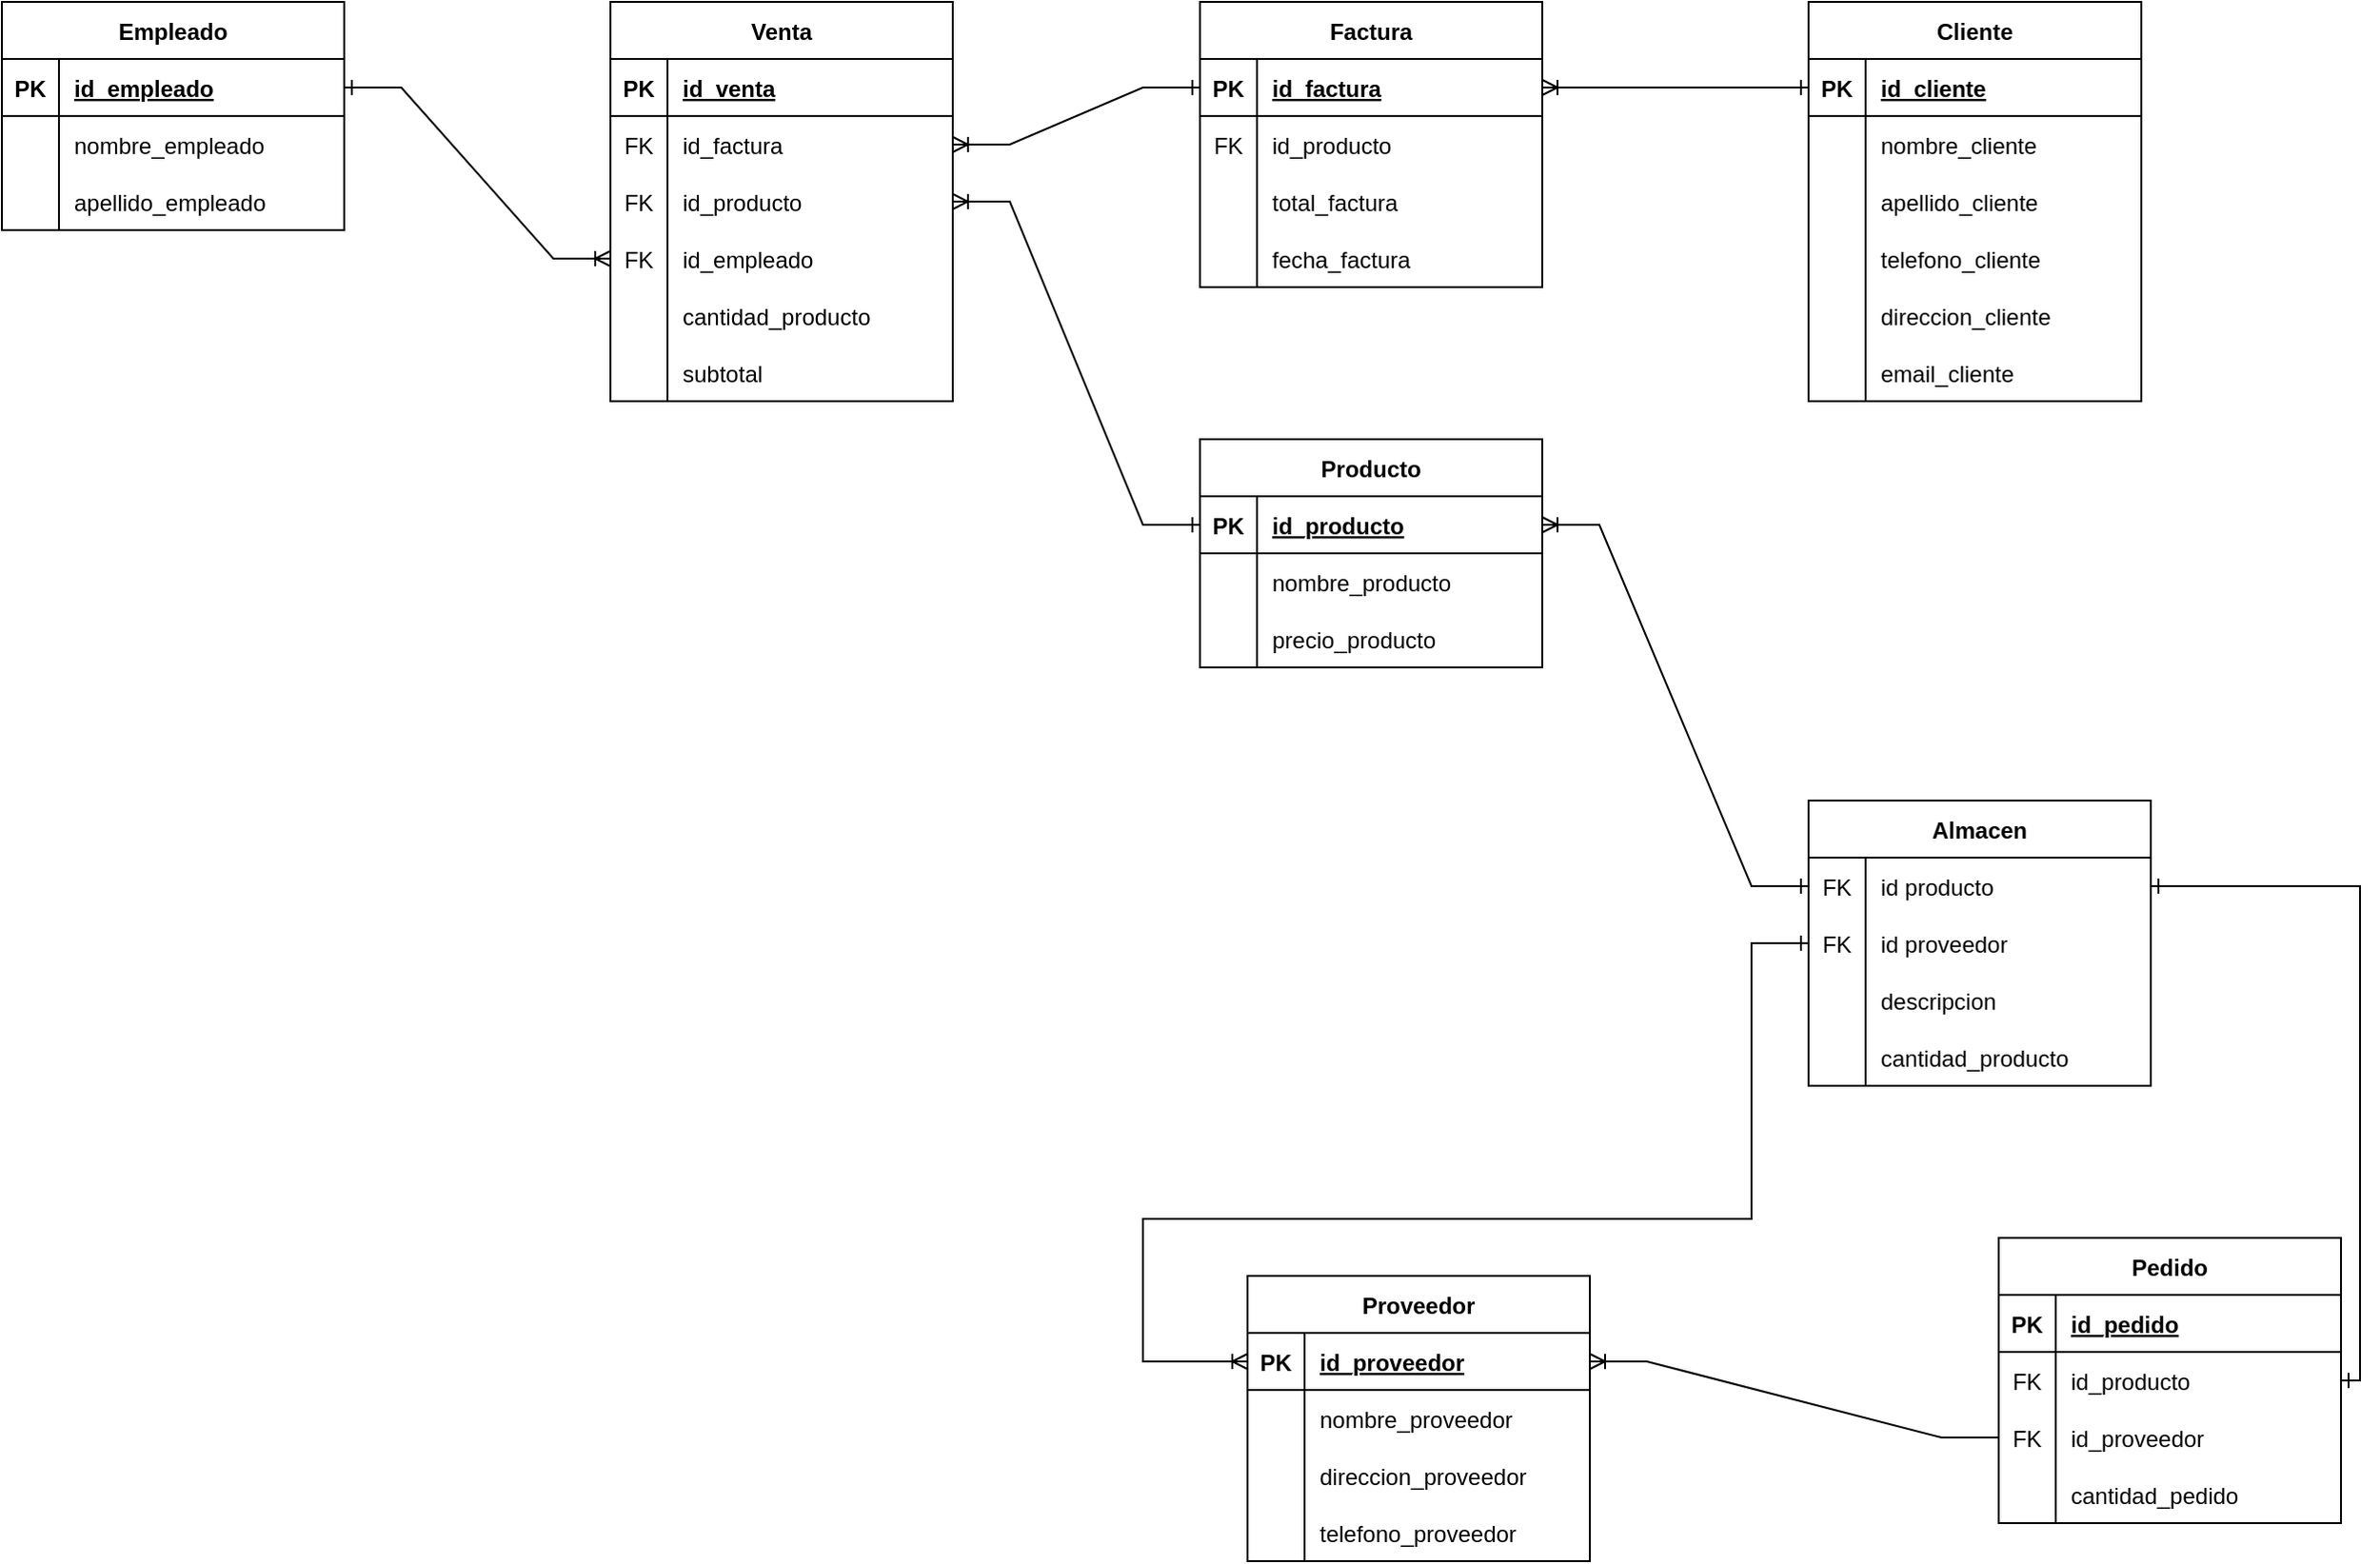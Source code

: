 <mxfile version="20.5.3" type="device"><diagram id="R2lEEEUBdFMjLlhIrx00" name="Page-1"><mxGraphModel dx="1719" dy="1103" grid="1" gridSize="10" guides="1" tooltips="1" connect="1" arrows="1" fold="1" page="1" pageScale="1" pageWidth="850" pageHeight="1100" math="0" shadow="0" extFonts="Permanent Marker^https://fonts.googleapis.com/css?family=Permanent+Marker"><root><mxCell id="0"/><mxCell id="1" parent="0"/><mxCell id="l3f7Bk-oIpjY2U0JeKm5-1" value="" style="shape=partialRectangle;overflow=hidden;connectable=0;fillColor=none;top=0;left=0;bottom=0;right=0;" parent="1" vertex="1"><mxGeometry x="180" y="260" width="30" height="30" as="geometry"><mxRectangle width="30" height="30" as="alternateBounds"/></mxGeometry></mxCell><mxCell id="rpY6kNwPEInTWoAr_0Bk-14" value="Cliente" style="shape=table;startSize=30;container=1;collapsible=1;childLayout=tableLayout;fixedRows=1;rowLines=0;fontStyle=1;align=center;resizeLast=1;" parent="1" vertex="1"><mxGeometry x="720" y="100" width="175" height="210" as="geometry"/></mxCell><mxCell id="rpY6kNwPEInTWoAr_0Bk-15" value="" style="shape=tableRow;horizontal=0;startSize=0;swimlaneHead=0;swimlaneBody=0;fillColor=none;collapsible=0;dropTarget=0;points=[[0,0.5],[1,0.5]];portConstraint=eastwest;top=0;left=0;right=0;bottom=1;" parent="rpY6kNwPEInTWoAr_0Bk-14" vertex="1"><mxGeometry y="30" width="175" height="30" as="geometry"/></mxCell><mxCell id="rpY6kNwPEInTWoAr_0Bk-16" value="PK" style="shape=partialRectangle;connectable=0;fillColor=none;top=0;left=0;bottom=0;right=0;fontStyle=1;overflow=hidden;" parent="rpY6kNwPEInTWoAr_0Bk-15" vertex="1"><mxGeometry width="30" height="30" as="geometry"><mxRectangle width="30" height="30" as="alternateBounds"/></mxGeometry></mxCell><mxCell id="rpY6kNwPEInTWoAr_0Bk-17" value="id_cliente" style="shape=partialRectangle;connectable=0;fillColor=none;top=0;left=0;bottom=0;right=0;align=left;spacingLeft=6;fontStyle=5;overflow=hidden;" parent="rpY6kNwPEInTWoAr_0Bk-15" vertex="1"><mxGeometry x="30" width="145" height="30" as="geometry"><mxRectangle width="145" height="30" as="alternateBounds"/></mxGeometry></mxCell><mxCell id="rpY6kNwPEInTWoAr_0Bk-18" value="" style="shape=tableRow;horizontal=0;startSize=0;swimlaneHead=0;swimlaneBody=0;fillColor=none;collapsible=0;dropTarget=0;points=[[0,0.5],[1,0.5]];portConstraint=eastwest;top=0;left=0;right=0;bottom=0;" parent="rpY6kNwPEInTWoAr_0Bk-14" vertex="1"><mxGeometry y="60" width="175" height="30" as="geometry"/></mxCell><mxCell id="rpY6kNwPEInTWoAr_0Bk-19" value="" style="shape=partialRectangle;connectable=0;fillColor=none;top=0;left=0;bottom=0;right=0;editable=1;overflow=hidden;" parent="rpY6kNwPEInTWoAr_0Bk-18" vertex="1"><mxGeometry width="30" height="30" as="geometry"><mxRectangle width="30" height="30" as="alternateBounds"/></mxGeometry></mxCell><mxCell id="rpY6kNwPEInTWoAr_0Bk-20" value="nombre_cliente" style="shape=partialRectangle;connectable=0;fillColor=none;top=0;left=0;bottom=0;right=0;align=left;spacingLeft=6;overflow=hidden;" parent="rpY6kNwPEInTWoAr_0Bk-18" vertex="1"><mxGeometry x="30" width="145" height="30" as="geometry"><mxRectangle width="145" height="30" as="alternateBounds"/></mxGeometry></mxCell><mxCell id="rpY6kNwPEInTWoAr_0Bk-21" value="" style="shape=tableRow;horizontal=0;startSize=0;swimlaneHead=0;swimlaneBody=0;fillColor=none;collapsible=0;dropTarget=0;points=[[0,0.5],[1,0.5]];portConstraint=eastwest;top=0;left=0;right=0;bottom=0;" parent="rpY6kNwPEInTWoAr_0Bk-14" vertex="1"><mxGeometry y="90" width="175" height="30" as="geometry"/></mxCell><mxCell id="rpY6kNwPEInTWoAr_0Bk-22" value="" style="shape=partialRectangle;connectable=0;fillColor=none;top=0;left=0;bottom=0;right=0;editable=1;overflow=hidden;" parent="rpY6kNwPEInTWoAr_0Bk-21" vertex="1"><mxGeometry width="30" height="30" as="geometry"><mxRectangle width="30" height="30" as="alternateBounds"/></mxGeometry></mxCell><mxCell id="rpY6kNwPEInTWoAr_0Bk-23" value="apellido_cliente" style="shape=partialRectangle;connectable=0;fillColor=none;top=0;left=0;bottom=0;right=0;align=left;spacingLeft=6;overflow=hidden;" parent="rpY6kNwPEInTWoAr_0Bk-21" vertex="1"><mxGeometry x="30" width="145" height="30" as="geometry"><mxRectangle width="145" height="30" as="alternateBounds"/></mxGeometry></mxCell><mxCell id="rpY6kNwPEInTWoAr_0Bk-24" value="" style="shape=tableRow;horizontal=0;startSize=0;swimlaneHead=0;swimlaneBody=0;fillColor=none;collapsible=0;dropTarget=0;points=[[0,0.5],[1,0.5]];portConstraint=eastwest;top=0;left=0;right=0;bottom=0;" parent="rpY6kNwPEInTWoAr_0Bk-14" vertex="1"><mxGeometry y="120" width="175" height="30" as="geometry"/></mxCell><mxCell id="rpY6kNwPEInTWoAr_0Bk-25" value="" style="shape=partialRectangle;connectable=0;fillColor=none;top=0;left=0;bottom=0;right=0;editable=1;overflow=hidden;" parent="rpY6kNwPEInTWoAr_0Bk-24" vertex="1"><mxGeometry width="30" height="30" as="geometry"><mxRectangle width="30" height="30" as="alternateBounds"/></mxGeometry></mxCell><mxCell id="rpY6kNwPEInTWoAr_0Bk-26" value="telefono_cliente" style="shape=partialRectangle;connectable=0;fillColor=none;top=0;left=0;bottom=0;right=0;align=left;spacingLeft=6;overflow=hidden;" parent="rpY6kNwPEInTWoAr_0Bk-24" vertex="1"><mxGeometry x="30" width="145" height="30" as="geometry"><mxRectangle width="145" height="30" as="alternateBounds"/></mxGeometry></mxCell><mxCell id="rpY6kNwPEInTWoAr_0Bk-44" value="" style="shape=tableRow;horizontal=0;startSize=0;swimlaneHead=0;swimlaneBody=0;fillColor=none;collapsible=0;dropTarget=0;points=[[0,0.5],[1,0.5]];portConstraint=eastwest;top=0;left=0;right=0;bottom=0;" parent="rpY6kNwPEInTWoAr_0Bk-14" vertex="1"><mxGeometry y="150" width="175" height="30" as="geometry"/></mxCell><mxCell id="rpY6kNwPEInTWoAr_0Bk-45" value="" style="shape=partialRectangle;connectable=0;fillColor=none;top=0;left=0;bottom=0;right=0;editable=1;overflow=hidden;" parent="rpY6kNwPEInTWoAr_0Bk-44" vertex="1"><mxGeometry width="30" height="30" as="geometry"><mxRectangle width="30" height="30" as="alternateBounds"/></mxGeometry></mxCell><mxCell id="rpY6kNwPEInTWoAr_0Bk-46" value="direccion_cliente" style="shape=partialRectangle;connectable=0;fillColor=none;top=0;left=0;bottom=0;right=0;align=left;spacingLeft=6;overflow=hidden;" parent="rpY6kNwPEInTWoAr_0Bk-44" vertex="1"><mxGeometry x="30" width="145" height="30" as="geometry"><mxRectangle width="145" height="30" as="alternateBounds"/></mxGeometry></mxCell><mxCell id="rpY6kNwPEInTWoAr_0Bk-48" value="" style="shape=tableRow;horizontal=0;startSize=0;swimlaneHead=0;swimlaneBody=0;fillColor=none;collapsible=0;dropTarget=0;points=[[0,0.5],[1,0.5]];portConstraint=eastwest;top=0;left=0;right=0;bottom=0;" parent="rpY6kNwPEInTWoAr_0Bk-14" vertex="1"><mxGeometry y="180" width="175" height="30" as="geometry"/></mxCell><mxCell id="rpY6kNwPEInTWoAr_0Bk-49" value="" style="shape=partialRectangle;connectable=0;fillColor=none;top=0;left=0;bottom=0;right=0;editable=1;overflow=hidden;" parent="rpY6kNwPEInTWoAr_0Bk-48" vertex="1"><mxGeometry width="30" height="30" as="geometry"><mxRectangle width="30" height="30" as="alternateBounds"/></mxGeometry></mxCell><mxCell id="rpY6kNwPEInTWoAr_0Bk-50" value="email_cliente" style="shape=partialRectangle;connectable=0;fillColor=none;top=0;left=0;bottom=0;right=0;align=left;spacingLeft=6;overflow=hidden;" parent="rpY6kNwPEInTWoAr_0Bk-48" vertex="1"><mxGeometry x="30" width="145" height="30" as="geometry"><mxRectangle width="145" height="30" as="alternateBounds"/></mxGeometry></mxCell><mxCell id="rpY6kNwPEInTWoAr_0Bk-52" value="Producto" style="shape=table;startSize=30;container=1;collapsible=1;childLayout=tableLayout;fixedRows=1;rowLines=0;fontStyle=1;align=center;resizeLast=1;" parent="1" vertex="1"><mxGeometry x="400" y="330" width="180" height="120" as="geometry"/></mxCell><mxCell id="rpY6kNwPEInTWoAr_0Bk-53" value="" style="shape=tableRow;horizontal=0;startSize=0;swimlaneHead=0;swimlaneBody=0;fillColor=none;collapsible=0;dropTarget=0;points=[[0,0.5],[1,0.5]];portConstraint=eastwest;top=0;left=0;right=0;bottom=1;" parent="rpY6kNwPEInTWoAr_0Bk-52" vertex="1"><mxGeometry y="30" width="180" height="30" as="geometry"/></mxCell><mxCell id="rpY6kNwPEInTWoAr_0Bk-54" value="PK" style="shape=partialRectangle;connectable=0;fillColor=none;top=0;left=0;bottom=0;right=0;fontStyle=1;overflow=hidden;" parent="rpY6kNwPEInTWoAr_0Bk-53" vertex="1"><mxGeometry width="30" height="30" as="geometry"><mxRectangle width="30" height="30" as="alternateBounds"/></mxGeometry></mxCell><mxCell id="rpY6kNwPEInTWoAr_0Bk-55" value="id_producto" style="shape=partialRectangle;connectable=0;fillColor=none;top=0;left=0;bottom=0;right=0;align=left;spacingLeft=6;fontStyle=5;overflow=hidden;" parent="rpY6kNwPEInTWoAr_0Bk-53" vertex="1"><mxGeometry x="30" width="150" height="30" as="geometry"><mxRectangle width="150" height="30" as="alternateBounds"/></mxGeometry></mxCell><mxCell id="rpY6kNwPEInTWoAr_0Bk-56" value="" style="shape=tableRow;horizontal=0;startSize=0;swimlaneHead=0;swimlaneBody=0;fillColor=none;collapsible=0;dropTarget=0;points=[[0,0.5],[1,0.5]];portConstraint=eastwest;top=0;left=0;right=0;bottom=0;" parent="rpY6kNwPEInTWoAr_0Bk-52" vertex="1"><mxGeometry y="60" width="180" height="30" as="geometry"/></mxCell><mxCell id="rpY6kNwPEInTWoAr_0Bk-57" value="" style="shape=partialRectangle;connectable=0;fillColor=none;top=0;left=0;bottom=0;right=0;editable=1;overflow=hidden;" parent="rpY6kNwPEInTWoAr_0Bk-56" vertex="1"><mxGeometry width="30" height="30" as="geometry"><mxRectangle width="30" height="30" as="alternateBounds"/></mxGeometry></mxCell><mxCell id="rpY6kNwPEInTWoAr_0Bk-58" value="nombre_producto" style="shape=partialRectangle;connectable=0;fillColor=none;top=0;left=0;bottom=0;right=0;align=left;spacingLeft=6;overflow=hidden;" parent="rpY6kNwPEInTWoAr_0Bk-56" vertex="1"><mxGeometry x="30" width="150" height="30" as="geometry"><mxRectangle width="150" height="30" as="alternateBounds"/></mxGeometry></mxCell><mxCell id="rpY6kNwPEInTWoAr_0Bk-59" value="" style="shape=tableRow;horizontal=0;startSize=0;swimlaneHead=0;swimlaneBody=0;fillColor=none;collapsible=0;dropTarget=0;points=[[0,0.5],[1,0.5]];portConstraint=eastwest;top=0;left=0;right=0;bottom=0;" parent="rpY6kNwPEInTWoAr_0Bk-52" vertex="1"><mxGeometry y="90" width="180" height="30" as="geometry"/></mxCell><mxCell id="rpY6kNwPEInTWoAr_0Bk-60" value="" style="shape=partialRectangle;connectable=0;fillColor=none;top=0;left=0;bottom=0;right=0;editable=1;overflow=hidden;" parent="rpY6kNwPEInTWoAr_0Bk-59" vertex="1"><mxGeometry width="30" height="30" as="geometry"><mxRectangle width="30" height="30" as="alternateBounds"/></mxGeometry></mxCell><mxCell id="rpY6kNwPEInTWoAr_0Bk-61" value="precio_producto" style="shape=partialRectangle;connectable=0;fillColor=none;top=0;left=0;bottom=0;right=0;align=left;spacingLeft=6;overflow=hidden;" parent="rpY6kNwPEInTWoAr_0Bk-59" vertex="1"><mxGeometry x="30" width="150" height="30" as="geometry"><mxRectangle width="150" height="30" as="alternateBounds"/></mxGeometry></mxCell><mxCell id="rpY6kNwPEInTWoAr_0Bk-65" value="Factura" style="shape=table;startSize=30;container=1;collapsible=1;childLayout=tableLayout;fixedRows=1;rowLines=0;fontStyle=1;align=center;resizeLast=1;" parent="1" vertex="1"><mxGeometry x="400" y="100" width="180" height="150" as="geometry"/></mxCell><mxCell id="rpY6kNwPEInTWoAr_0Bk-66" value="" style="shape=tableRow;horizontal=0;startSize=0;swimlaneHead=0;swimlaneBody=0;fillColor=none;collapsible=0;dropTarget=0;points=[[0,0.5],[1,0.5]];portConstraint=eastwest;top=0;left=0;right=0;bottom=1;" parent="rpY6kNwPEInTWoAr_0Bk-65" vertex="1"><mxGeometry y="30" width="180" height="30" as="geometry"/></mxCell><mxCell id="rpY6kNwPEInTWoAr_0Bk-67" value="PK" style="shape=partialRectangle;connectable=0;fillColor=none;top=0;left=0;bottom=0;right=0;fontStyle=1;overflow=hidden;" parent="rpY6kNwPEInTWoAr_0Bk-66" vertex="1"><mxGeometry width="30" height="30" as="geometry"><mxRectangle width="30" height="30" as="alternateBounds"/></mxGeometry></mxCell><mxCell id="rpY6kNwPEInTWoAr_0Bk-68" value="id_factura" style="shape=partialRectangle;connectable=0;fillColor=none;top=0;left=0;bottom=0;right=0;align=left;spacingLeft=6;fontStyle=5;overflow=hidden;" parent="rpY6kNwPEInTWoAr_0Bk-66" vertex="1"><mxGeometry x="30" width="150" height="30" as="geometry"><mxRectangle width="150" height="30" as="alternateBounds"/></mxGeometry></mxCell><mxCell id="Kew-J96XYSMvzkEDUSiG-2" value="" style="shape=tableRow;horizontal=0;startSize=0;swimlaneHead=0;swimlaneBody=0;fillColor=none;collapsible=0;dropTarget=0;points=[[0,0.5],[1,0.5]];portConstraint=eastwest;top=0;left=0;right=0;bottom=0;" vertex="1" parent="rpY6kNwPEInTWoAr_0Bk-65"><mxGeometry y="60" width="180" height="30" as="geometry"/></mxCell><mxCell id="Kew-J96XYSMvzkEDUSiG-3" value="FK" style="shape=partialRectangle;connectable=0;fillColor=none;top=0;left=0;bottom=0;right=0;fontStyle=0;overflow=hidden;" vertex="1" parent="Kew-J96XYSMvzkEDUSiG-2"><mxGeometry width="30" height="30" as="geometry"><mxRectangle width="30" height="30" as="alternateBounds"/></mxGeometry></mxCell><mxCell id="Kew-J96XYSMvzkEDUSiG-4" value="id_producto" style="shape=partialRectangle;connectable=0;fillColor=none;top=0;left=0;bottom=0;right=0;align=left;spacingLeft=6;fontStyle=0;overflow=hidden;" vertex="1" parent="Kew-J96XYSMvzkEDUSiG-2"><mxGeometry x="30" width="150" height="30" as="geometry"><mxRectangle width="150" height="30" as="alternateBounds"/></mxGeometry></mxCell><mxCell id="rpY6kNwPEInTWoAr_0Bk-69" value="" style="shape=tableRow;horizontal=0;startSize=0;swimlaneHead=0;swimlaneBody=0;fillColor=none;collapsible=0;dropTarget=0;points=[[0,0.5],[1,0.5]];portConstraint=eastwest;top=0;left=0;right=0;bottom=0;" parent="rpY6kNwPEInTWoAr_0Bk-65" vertex="1"><mxGeometry y="90" width="180" height="30" as="geometry"/></mxCell><mxCell id="rpY6kNwPEInTWoAr_0Bk-70" value="" style="shape=partialRectangle;connectable=0;fillColor=none;top=0;left=0;bottom=0;right=0;editable=1;overflow=hidden;" parent="rpY6kNwPEInTWoAr_0Bk-69" vertex="1"><mxGeometry width="30" height="30" as="geometry"><mxRectangle width="30" height="30" as="alternateBounds"/></mxGeometry></mxCell><mxCell id="rpY6kNwPEInTWoAr_0Bk-71" value="total_factura" style="shape=partialRectangle;connectable=0;fillColor=none;top=0;left=0;bottom=0;right=0;align=left;spacingLeft=6;overflow=hidden;" parent="rpY6kNwPEInTWoAr_0Bk-69" vertex="1"><mxGeometry x="30" width="150" height="30" as="geometry"><mxRectangle width="150" height="30" as="alternateBounds"/></mxGeometry></mxCell><mxCell id="rpY6kNwPEInTWoAr_0Bk-82" value="" style="shape=tableRow;horizontal=0;startSize=0;swimlaneHead=0;swimlaneBody=0;fillColor=none;collapsible=0;dropTarget=0;points=[[0,0.5],[1,0.5]];portConstraint=eastwest;top=0;left=0;right=0;bottom=0;" parent="rpY6kNwPEInTWoAr_0Bk-65" vertex="1"><mxGeometry y="120" width="180" height="30" as="geometry"/></mxCell><mxCell id="rpY6kNwPEInTWoAr_0Bk-83" value="" style="shape=partialRectangle;connectable=0;fillColor=none;top=0;left=0;bottom=0;right=0;editable=1;overflow=hidden;" parent="rpY6kNwPEInTWoAr_0Bk-82" vertex="1"><mxGeometry width="30" height="30" as="geometry"><mxRectangle width="30" height="30" as="alternateBounds"/></mxGeometry></mxCell><mxCell id="rpY6kNwPEInTWoAr_0Bk-84" value="fecha_factura" style="shape=partialRectangle;connectable=0;fillColor=none;top=0;left=0;bottom=0;right=0;align=left;spacingLeft=6;overflow=hidden;" parent="rpY6kNwPEInTWoAr_0Bk-82" vertex="1"><mxGeometry x="30" width="150" height="30" as="geometry"><mxRectangle width="150" height="30" as="alternateBounds"/></mxGeometry></mxCell><mxCell id="rpY6kNwPEInTWoAr_0Bk-85" value="Venta" style="shape=table;startSize=30;container=1;collapsible=1;childLayout=tableLayout;fixedRows=1;rowLines=0;fontStyle=1;align=center;resizeLast=1;" parent="1" vertex="1"><mxGeometry x="90" y="100" width="180" height="210" as="geometry"/></mxCell><mxCell id="rpY6kNwPEInTWoAr_0Bk-86" value="" style="shape=tableRow;horizontal=0;startSize=0;swimlaneHead=0;swimlaneBody=0;fillColor=none;collapsible=0;dropTarget=0;points=[[0,0.5],[1,0.5]];portConstraint=eastwest;top=0;left=0;right=0;bottom=1;" parent="rpY6kNwPEInTWoAr_0Bk-85" vertex="1"><mxGeometry y="30" width="180" height="30" as="geometry"/></mxCell><mxCell id="rpY6kNwPEInTWoAr_0Bk-87" value="PK" style="shape=partialRectangle;connectable=0;fillColor=none;top=0;left=0;bottom=0;right=0;fontStyle=1;overflow=hidden;" parent="rpY6kNwPEInTWoAr_0Bk-86" vertex="1"><mxGeometry width="30" height="30" as="geometry"><mxRectangle width="30" height="30" as="alternateBounds"/></mxGeometry></mxCell><mxCell id="rpY6kNwPEInTWoAr_0Bk-88" value="id_venta" style="shape=partialRectangle;connectable=0;fillColor=none;top=0;left=0;bottom=0;right=0;align=left;spacingLeft=6;fontStyle=5;overflow=hidden;" parent="rpY6kNwPEInTWoAr_0Bk-86" vertex="1"><mxGeometry x="30" width="150" height="30" as="geometry"><mxRectangle width="150" height="30" as="alternateBounds"/></mxGeometry></mxCell><mxCell id="rpY6kNwPEInTWoAr_0Bk-99" value="" style="shape=tableRow;horizontal=0;startSize=0;swimlaneHead=0;swimlaneBody=0;fillColor=none;collapsible=0;dropTarget=0;points=[[0,0.5],[1,0.5]];portConstraint=eastwest;top=0;left=0;right=0;bottom=0;" parent="rpY6kNwPEInTWoAr_0Bk-85" vertex="1"><mxGeometry y="60" width="180" height="30" as="geometry"/></mxCell><mxCell id="rpY6kNwPEInTWoAr_0Bk-100" value="FK" style="shape=partialRectangle;connectable=0;fillColor=none;top=0;left=0;bottom=0;right=0;fontStyle=0;overflow=hidden;" parent="rpY6kNwPEInTWoAr_0Bk-99" vertex="1"><mxGeometry width="30" height="30" as="geometry"><mxRectangle width="30" height="30" as="alternateBounds"/></mxGeometry></mxCell><mxCell id="rpY6kNwPEInTWoAr_0Bk-101" value="id_factura" style="shape=partialRectangle;connectable=0;fillColor=none;top=0;left=0;bottom=0;right=0;align=left;spacingLeft=6;fontStyle=0;overflow=hidden;" parent="rpY6kNwPEInTWoAr_0Bk-99" vertex="1"><mxGeometry x="30" width="150" height="30" as="geometry"><mxRectangle width="150" height="30" as="alternateBounds"/></mxGeometry></mxCell><mxCell id="rpY6kNwPEInTWoAr_0Bk-103" value="" style="shape=tableRow;horizontal=0;startSize=0;swimlaneHead=0;swimlaneBody=0;fillColor=none;collapsible=0;dropTarget=0;points=[[0,0.5],[1,0.5]];portConstraint=eastwest;top=0;left=0;right=0;bottom=0;" parent="rpY6kNwPEInTWoAr_0Bk-85" vertex="1"><mxGeometry y="90" width="180" height="30" as="geometry"/></mxCell><mxCell id="rpY6kNwPEInTWoAr_0Bk-104" value="FK" style="shape=partialRectangle;connectable=0;fillColor=none;top=0;left=0;bottom=0;right=0;fontStyle=0;overflow=hidden;" parent="rpY6kNwPEInTWoAr_0Bk-103" vertex="1"><mxGeometry width="30" height="30" as="geometry"><mxRectangle width="30" height="30" as="alternateBounds"/></mxGeometry></mxCell><mxCell id="rpY6kNwPEInTWoAr_0Bk-105" value="id_producto" style="shape=partialRectangle;connectable=0;fillColor=none;top=0;left=0;bottom=0;right=0;align=left;spacingLeft=6;fontStyle=0;overflow=hidden;" parent="rpY6kNwPEInTWoAr_0Bk-103" vertex="1"><mxGeometry x="30" width="150" height="30" as="geometry"><mxRectangle width="150" height="30" as="alternateBounds"/></mxGeometry></mxCell><mxCell id="rpY6kNwPEInTWoAr_0Bk-107" value="" style="shape=tableRow;horizontal=0;startSize=0;swimlaneHead=0;swimlaneBody=0;fillColor=none;collapsible=0;dropTarget=0;points=[[0,0.5],[1,0.5]];portConstraint=eastwest;top=0;left=0;right=0;bottom=0;" parent="rpY6kNwPEInTWoAr_0Bk-85" vertex="1"><mxGeometry y="120" width="180" height="30" as="geometry"/></mxCell><mxCell id="rpY6kNwPEInTWoAr_0Bk-108" value="FK" style="shape=partialRectangle;connectable=0;fillColor=none;top=0;left=0;bottom=0;right=0;fontStyle=0;overflow=hidden;" parent="rpY6kNwPEInTWoAr_0Bk-107" vertex="1"><mxGeometry width="30" height="30" as="geometry"><mxRectangle width="30" height="30" as="alternateBounds"/></mxGeometry></mxCell><mxCell id="rpY6kNwPEInTWoAr_0Bk-109" value="id_empleado" style="shape=partialRectangle;connectable=0;fillColor=none;top=0;left=0;bottom=0;right=0;align=left;spacingLeft=6;fontStyle=0;overflow=hidden;" parent="rpY6kNwPEInTWoAr_0Bk-107" vertex="1"><mxGeometry x="30" width="150" height="30" as="geometry"><mxRectangle width="150" height="30" as="alternateBounds"/></mxGeometry></mxCell><mxCell id="rpY6kNwPEInTWoAr_0Bk-89" value="" style="shape=tableRow;horizontal=0;startSize=0;swimlaneHead=0;swimlaneBody=0;fillColor=none;collapsible=0;dropTarget=0;points=[[0,0.5],[1,0.5]];portConstraint=eastwest;top=0;left=0;right=0;bottom=0;" parent="rpY6kNwPEInTWoAr_0Bk-85" vertex="1"><mxGeometry y="150" width="180" height="30" as="geometry"/></mxCell><mxCell id="rpY6kNwPEInTWoAr_0Bk-90" value="" style="shape=partialRectangle;connectable=0;fillColor=none;top=0;left=0;bottom=0;right=0;editable=1;overflow=hidden;" parent="rpY6kNwPEInTWoAr_0Bk-89" vertex="1"><mxGeometry width="30" height="30" as="geometry"><mxRectangle width="30" height="30" as="alternateBounds"/></mxGeometry></mxCell><mxCell id="rpY6kNwPEInTWoAr_0Bk-91" value="cantidad_producto" style="shape=partialRectangle;connectable=0;fillColor=none;top=0;left=0;bottom=0;right=0;align=left;spacingLeft=6;overflow=hidden;" parent="rpY6kNwPEInTWoAr_0Bk-89" vertex="1"><mxGeometry x="30" width="150" height="30" as="geometry"><mxRectangle width="150" height="30" as="alternateBounds"/></mxGeometry></mxCell><mxCell id="rpY6kNwPEInTWoAr_0Bk-92" value="" style="shape=tableRow;horizontal=0;startSize=0;swimlaneHead=0;swimlaneBody=0;fillColor=none;collapsible=0;dropTarget=0;points=[[0,0.5],[1,0.5]];portConstraint=eastwest;top=0;left=0;right=0;bottom=0;" parent="rpY6kNwPEInTWoAr_0Bk-85" vertex="1"><mxGeometry y="180" width="180" height="30" as="geometry"/></mxCell><mxCell id="rpY6kNwPEInTWoAr_0Bk-93" value="" style="shape=partialRectangle;connectable=0;fillColor=none;top=0;left=0;bottom=0;right=0;editable=1;overflow=hidden;" parent="rpY6kNwPEInTWoAr_0Bk-92" vertex="1"><mxGeometry width="30" height="30" as="geometry"><mxRectangle width="30" height="30" as="alternateBounds"/></mxGeometry></mxCell><mxCell id="rpY6kNwPEInTWoAr_0Bk-94" value="subtotal" style="shape=partialRectangle;connectable=0;fillColor=none;top=0;left=0;bottom=0;right=0;align=left;spacingLeft=6;overflow=hidden;" parent="rpY6kNwPEInTWoAr_0Bk-92" vertex="1"><mxGeometry x="30" width="150" height="30" as="geometry"><mxRectangle width="150" height="30" as="alternateBounds"/></mxGeometry></mxCell><mxCell id="rpY6kNwPEInTWoAr_0Bk-110" value="Empleado" style="shape=table;startSize=30;container=1;collapsible=1;childLayout=tableLayout;fixedRows=1;rowLines=0;fontStyle=1;align=center;resizeLast=1;" parent="1" vertex="1"><mxGeometry x="-230" y="100" width="180" height="120" as="geometry"/></mxCell><mxCell id="rpY6kNwPEInTWoAr_0Bk-111" value="" style="shape=tableRow;horizontal=0;startSize=0;swimlaneHead=0;swimlaneBody=0;fillColor=none;collapsible=0;dropTarget=0;points=[[0,0.5],[1,0.5]];portConstraint=eastwest;top=0;left=0;right=0;bottom=1;" parent="rpY6kNwPEInTWoAr_0Bk-110" vertex="1"><mxGeometry y="30" width="180" height="30" as="geometry"/></mxCell><mxCell id="rpY6kNwPEInTWoAr_0Bk-112" value="PK" style="shape=partialRectangle;connectable=0;fillColor=none;top=0;left=0;bottom=0;right=0;fontStyle=1;overflow=hidden;" parent="rpY6kNwPEInTWoAr_0Bk-111" vertex="1"><mxGeometry width="30" height="30" as="geometry"><mxRectangle width="30" height="30" as="alternateBounds"/></mxGeometry></mxCell><mxCell id="rpY6kNwPEInTWoAr_0Bk-113" value="id_empleado" style="shape=partialRectangle;connectable=0;fillColor=none;top=0;left=0;bottom=0;right=0;align=left;spacingLeft=6;fontStyle=5;overflow=hidden;" parent="rpY6kNwPEInTWoAr_0Bk-111" vertex="1"><mxGeometry x="30" width="150" height="30" as="geometry"><mxRectangle width="150" height="30" as="alternateBounds"/></mxGeometry></mxCell><mxCell id="rpY6kNwPEInTWoAr_0Bk-114" value="" style="shape=tableRow;horizontal=0;startSize=0;swimlaneHead=0;swimlaneBody=0;fillColor=none;collapsible=0;dropTarget=0;points=[[0,0.5],[1,0.5]];portConstraint=eastwest;top=0;left=0;right=0;bottom=0;" parent="rpY6kNwPEInTWoAr_0Bk-110" vertex="1"><mxGeometry y="60" width="180" height="30" as="geometry"/></mxCell><mxCell id="rpY6kNwPEInTWoAr_0Bk-115" value="" style="shape=partialRectangle;connectable=0;fillColor=none;top=0;left=0;bottom=0;right=0;editable=1;overflow=hidden;" parent="rpY6kNwPEInTWoAr_0Bk-114" vertex="1"><mxGeometry width="30" height="30" as="geometry"><mxRectangle width="30" height="30" as="alternateBounds"/></mxGeometry></mxCell><mxCell id="rpY6kNwPEInTWoAr_0Bk-116" value="nombre_empleado" style="shape=partialRectangle;connectable=0;fillColor=none;top=0;left=0;bottom=0;right=0;align=left;spacingLeft=6;overflow=hidden;" parent="rpY6kNwPEInTWoAr_0Bk-114" vertex="1"><mxGeometry x="30" width="150" height="30" as="geometry"><mxRectangle width="150" height="30" as="alternateBounds"/></mxGeometry></mxCell><mxCell id="rpY6kNwPEInTWoAr_0Bk-117" value="" style="shape=tableRow;horizontal=0;startSize=0;swimlaneHead=0;swimlaneBody=0;fillColor=none;collapsible=0;dropTarget=0;points=[[0,0.5],[1,0.5]];portConstraint=eastwest;top=0;left=0;right=0;bottom=0;" parent="rpY6kNwPEInTWoAr_0Bk-110" vertex="1"><mxGeometry y="90" width="180" height="30" as="geometry"/></mxCell><mxCell id="rpY6kNwPEInTWoAr_0Bk-118" value="" style="shape=partialRectangle;connectable=0;fillColor=none;top=0;left=0;bottom=0;right=0;editable=1;overflow=hidden;" parent="rpY6kNwPEInTWoAr_0Bk-117" vertex="1"><mxGeometry width="30" height="30" as="geometry"><mxRectangle width="30" height="30" as="alternateBounds"/></mxGeometry></mxCell><mxCell id="rpY6kNwPEInTWoAr_0Bk-119" value="apellido_empleado" style="shape=partialRectangle;connectable=0;fillColor=none;top=0;left=0;bottom=0;right=0;align=left;spacingLeft=6;overflow=hidden;" parent="rpY6kNwPEInTWoAr_0Bk-117" vertex="1"><mxGeometry x="30" width="150" height="30" as="geometry"><mxRectangle width="150" height="30" as="alternateBounds"/></mxGeometry></mxCell><mxCell id="rpY6kNwPEInTWoAr_0Bk-123" value="Almacen" style="shape=table;startSize=30;container=1;collapsible=1;childLayout=tableLayout;fixedRows=1;rowLines=0;fontStyle=1;align=center;resizeLast=1;" parent="1" vertex="1"><mxGeometry x="720" y="520" width="180" height="150" as="geometry"/></mxCell><mxCell id="rpY6kNwPEInTWoAr_0Bk-141" value="" style="shape=tableRow;horizontal=0;startSize=0;swimlaneHead=0;swimlaneBody=0;fillColor=none;collapsible=0;dropTarget=0;points=[[0,0.5],[1,0.5]];portConstraint=eastwest;top=0;left=0;right=0;bottom=0;" parent="rpY6kNwPEInTWoAr_0Bk-123" vertex="1"><mxGeometry y="30" width="180" height="30" as="geometry"/></mxCell><mxCell id="rpY6kNwPEInTWoAr_0Bk-142" value="FK" style="shape=partialRectangle;connectable=0;fillColor=none;top=0;left=0;bottom=0;right=0;fontStyle=0;overflow=hidden;" parent="rpY6kNwPEInTWoAr_0Bk-141" vertex="1"><mxGeometry width="30" height="30" as="geometry"><mxRectangle width="30" height="30" as="alternateBounds"/></mxGeometry></mxCell><mxCell id="rpY6kNwPEInTWoAr_0Bk-143" value="id producto" style="shape=partialRectangle;connectable=0;fillColor=none;top=0;left=0;bottom=0;right=0;align=left;spacingLeft=6;fontStyle=0;overflow=hidden;" parent="rpY6kNwPEInTWoAr_0Bk-141" vertex="1"><mxGeometry x="30" width="150" height="30" as="geometry"><mxRectangle width="150" height="30" as="alternateBounds"/></mxGeometry></mxCell><mxCell id="rpY6kNwPEInTWoAr_0Bk-137" value="" style="shape=tableRow;horizontal=0;startSize=0;swimlaneHead=0;swimlaneBody=0;fillColor=none;collapsible=0;dropTarget=0;points=[[0,0.5],[1,0.5]];portConstraint=eastwest;top=0;left=0;right=0;bottom=0;" parent="rpY6kNwPEInTWoAr_0Bk-123" vertex="1"><mxGeometry y="60" width="180" height="30" as="geometry"/></mxCell><mxCell id="rpY6kNwPEInTWoAr_0Bk-138" value="FK" style="shape=partialRectangle;connectable=0;fillColor=none;top=0;left=0;bottom=0;right=0;fontStyle=0;overflow=hidden;" parent="rpY6kNwPEInTWoAr_0Bk-137" vertex="1"><mxGeometry width="30" height="30" as="geometry"><mxRectangle width="30" height="30" as="alternateBounds"/></mxGeometry></mxCell><mxCell id="rpY6kNwPEInTWoAr_0Bk-139" value="id proveedor" style="shape=partialRectangle;connectable=0;fillColor=none;top=0;left=0;bottom=0;right=0;align=left;spacingLeft=6;fontStyle=0;overflow=hidden;" parent="rpY6kNwPEInTWoAr_0Bk-137" vertex="1"><mxGeometry x="30" width="150" height="30" as="geometry"><mxRectangle width="150" height="30" as="alternateBounds"/></mxGeometry></mxCell><mxCell id="rpY6kNwPEInTWoAr_0Bk-127" value="" style="shape=tableRow;horizontal=0;startSize=0;swimlaneHead=0;swimlaneBody=0;fillColor=none;collapsible=0;dropTarget=0;points=[[0,0.5],[1,0.5]];portConstraint=eastwest;top=0;left=0;right=0;bottom=0;" parent="rpY6kNwPEInTWoAr_0Bk-123" vertex="1"><mxGeometry y="90" width="180" height="30" as="geometry"/></mxCell><mxCell id="rpY6kNwPEInTWoAr_0Bk-128" value="" style="shape=partialRectangle;connectable=0;fillColor=none;top=0;left=0;bottom=0;right=0;editable=1;overflow=hidden;" parent="rpY6kNwPEInTWoAr_0Bk-127" vertex="1"><mxGeometry width="30" height="30" as="geometry"><mxRectangle width="30" height="30" as="alternateBounds"/></mxGeometry></mxCell><mxCell id="rpY6kNwPEInTWoAr_0Bk-129" value="descripcion " style="shape=partialRectangle;connectable=0;fillColor=none;top=0;left=0;bottom=0;right=0;align=left;spacingLeft=6;overflow=hidden;" parent="rpY6kNwPEInTWoAr_0Bk-127" vertex="1"><mxGeometry x="30" width="150" height="30" as="geometry"><mxRectangle width="150" height="30" as="alternateBounds"/></mxGeometry></mxCell><mxCell id="rpY6kNwPEInTWoAr_0Bk-130" value="" style="shape=tableRow;horizontal=0;startSize=0;swimlaneHead=0;swimlaneBody=0;fillColor=none;collapsible=0;dropTarget=0;points=[[0,0.5],[1,0.5]];portConstraint=eastwest;top=0;left=0;right=0;bottom=0;" parent="rpY6kNwPEInTWoAr_0Bk-123" vertex="1"><mxGeometry y="120" width="180" height="30" as="geometry"/></mxCell><mxCell id="rpY6kNwPEInTWoAr_0Bk-131" value="" style="shape=partialRectangle;connectable=0;fillColor=none;top=0;left=0;bottom=0;right=0;editable=1;overflow=hidden;" parent="rpY6kNwPEInTWoAr_0Bk-130" vertex="1"><mxGeometry width="30" height="30" as="geometry"><mxRectangle width="30" height="30" as="alternateBounds"/></mxGeometry></mxCell><mxCell id="rpY6kNwPEInTWoAr_0Bk-132" value="cantidad_producto" style="shape=partialRectangle;connectable=0;fillColor=none;top=0;left=0;bottom=0;right=0;align=left;spacingLeft=6;overflow=hidden;" parent="rpY6kNwPEInTWoAr_0Bk-130" vertex="1"><mxGeometry x="30" width="150" height="30" as="geometry"><mxRectangle width="150" height="30" as="alternateBounds"/></mxGeometry></mxCell><mxCell id="rpY6kNwPEInTWoAr_0Bk-144" value="Pedido" style="shape=table;startSize=30;container=1;collapsible=1;childLayout=tableLayout;fixedRows=1;rowLines=0;fontStyle=1;align=center;resizeLast=1;" parent="1" vertex="1"><mxGeometry x="820" y="750" width="180" height="150" as="geometry"/></mxCell><mxCell id="rpY6kNwPEInTWoAr_0Bk-145" value="" style="shape=tableRow;horizontal=0;startSize=0;swimlaneHead=0;swimlaneBody=0;fillColor=none;collapsible=0;dropTarget=0;points=[[0,0.5],[1,0.5]];portConstraint=eastwest;top=0;left=0;right=0;bottom=1;" parent="rpY6kNwPEInTWoAr_0Bk-144" vertex="1"><mxGeometry y="30" width="180" height="30" as="geometry"/></mxCell><mxCell id="rpY6kNwPEInTWoAr_0Bk-146" value="PK" style="shape=partialRectangle;connectable=0;fillColor=none;top=0;left=0;bottom=0;right=0;fontStyle=1;overflow=hidden;" parent="rpY6kNwPEInTWoAr_0Bk-145" vertex="1"><mxGeometry width="30" height="30" as="geometry"><mxRectangle width="30" height="30" as="alternateBounds"/></mxGeometry></mxCell><mxCell id="rpY6kNwPEInTWoAr_0Bk-147" value="id_pedido" style="shape=partialRectangle;connectable=0;fillColor=none;top=0;left=0;bottom=0;right=0;align=left;spacingLeft=6;fontStyle=5;overflow=hidden;" parent="rpY6kNwPEInTWoAr_0Bk-145" vertex="1"><mxGeometry x="30" width="150" height="30" as="geometry"><mxRectangle width="150" height="30" as="alternateBounds"/></mxGeometry></mxCell><mxCell id="rpY6kNwPEInTWoAr_0Bk-162" value="" style="shape=tableRow;horizontal=0;startSize=0;swimlaneHead=0;swimlaneBody=0;fillColor=none;collapsible=0;dropTarget=0;points=[[0,0.5],[1,0.5]];portConstraint=eastwest;top=0;left=0;right=0;bottom=0;" parent="rpY6kNwPEInTWoAr_0Bk-144" vertex="1"><mxGeometry y="60" width="180" height="30" as="geometry"/></mxCell><mxCell id="rpY6kNwPEInTWoAr_0Bk-163" value="FK" style="shape=partialRectangle;connectable=0;fillColor=none;top=0;left=0;bottom=0;right=0;fontStyle=0;overflow=hidden;" parent="rpY6kNwPEInTWoAr_0Bk-162" vertex="1"><mxGeometry width="30" height="30" as="geometry"><mxRectangle width="30" height="30" as="alternateBounds"/></mxGeometry></mxCell><mxCell id="rpY6kNwPEInTWoAr_0Bk-164" value="id_producto" style="shape=partialRectangle;connectable=0;fillColor=none;top=0;left=0;bottom=0;right=0;align=left;spacingLeft=6;fontStyle=0;overflow=hidden;" parent="rpY6kNwPEInTWoAr_0Bk-162" vertex="1"><mxGeometry x="30" width="150" height="30" as="geometry"><mxRectangle width="150" height="30" as="alternateBounds"/></mxGeometry></mxCell><mxCell id="rpY6kNwPEInTWoAr_0Bk-158" value="" style="shape=tableRow;horizontal=0;startSize=0;swimlaneHead=0;swimlaneBody=0;fillColor=none;collapsible=0;dropTarget=0;points=[[0,0.5],[1,0.5]];portConstraint=eastwest;top=0;left=0;right=0;bottom=0;" parent="rpY6kNwPEInTWoAr_0Bk-144" vertex="1"><mxGeometry y="90" width="180" height="30" as="geometry"/></mxCell><mxCell id="rpY6kNwPEInTWoAr_0Bk-159" value="FK" style="shape=partialRectangle;connectable=0;fillColor=none;top=0;left=0;bottom=0;right=0;fontStyle=0;overflow=hidden;" parent="rpY6kNwPEInTWoAr_0Bk-158" vertex="1"><mxGeometry width="30" height="30" as="geometry"><mxRectangle width="30" height="30" as="alternateBounds"/></mxGeometry></mxCell><mxCell id="rpY6kNwPEInTWoAr_0Bk-160" value="id_proveedor" style="shape=partialRectangle;connectable=0;fillColor=none;top=0;left=0;bottom=0;right=0;align=left;spacingLeft=6;fontStyle=0;overflow=hidden;" parent="rpY6kNwPEInTWoAr_0Bk-158" vertex="1"><mxGeometry x="30" width="150" height="30" as="geometry"><mxRectangle width="150" height="30" as="alternateBounds"/></mxGeometry></mxCell><mxCell id="rpY6kNwPEInTWoAr_0Bk-148" value="" style="shape=tableRow;horizontal=0;startSize=0;swimlaneHead=0;swimlaneBody=0;fillColor=none;collapsible=0;dropTarget=0;points=[[0,0.5],[1,0.5]];portConstraint=eastwest;top=0;left=0;right=0;bottom=0;" parent="rpY6kNwPEInTWoAr_0Bk-144" vertex="1"><mxGeometry y="120" width="180" height="30" as="geometry"/></mxCell><mxCell id="rpY6kNwPEInTWoAr_0Bk-149" value="" style="shape=partialRectangle;connectable=0;fillColor=none;top=0;left=0;bottom=0;right=0;editable=1;overflow=hidden;" parent="rpY6kNwPEInTWoAr_0Bk-148" vertex="1"><mxGeometry width="30" height="30" as="geometry"><mxRectangle width="30" height="30" as="alternateBounds"/></mxGeometry></mxCell><mxCell id="rpY6kNwPEInTWoAr_0Bk-150" value="cantidad_pedido" style="shape=partialRectangle;connectable=0;fillColor=none;top=0;left=0;bottom=0;right=0;align=left;spacingLeft=6;overflow=hidden;" parent="rpY6kNwPEInTWoAr_0Bk-148" vertex="1"><mxGeometry x="30" width="150" height="30" as="geometry"><mxRectangle width="150" height="30" as="alternateBounds"/></mxGeometry></mxCell><mxCell id="rpY6kNwPEInTWoAr_0Bk-165" value="Proveedor" style="shape=table;startSize=30;container=1;collapsible=1;childLayout=tableLayout;fixedRows=1;rowLines=0;fontStyle=1;align=center;resizeLast=1;" parent="1" vertex="1"><mxGeometry x="425" y="770" width="180" height="150" as="geometry"/></mxCell><mxCell id="rpY6kNwPEInTWoAr_0Bk-166" value="" style="shape=tableRow;horizontal=0;startSize=0;swimlaneHead=0;swimlaneBody=0;fillColor=none;collapsible=0;dropTarget=0;points=[[0,0.5],[1,0.5]];portConstraint=eastwest;top=0;left=0;right=0;bottom=1;" parent="rpY6kNwPEInTWoAr_0Bk-165" vertex="1"><mxGeometry y="30" width="180" height="30" as="geometry"/></mxCell><mxCell id="rpY6kNwPEInTWoAr_0Bk-167" value="PK" style="shape=partialRectangle;connectable=0;fillColor=none;top=0;left=0;bottom=0;right=0;fontStyle=1;overflow=hidden;" parent="rpY6kNwPEInTWoAr_0Bk-166" vertex="1"><mxGeometry width="30" height="30" as="geometry"><mxRectangle width="30" height="30" as="alternateBounds"/></mxGeometry></mxCell><mxCell id="rpY6kNwPEInTWoAr_0Bk-168" value="id_proveedor" style="shape=partialRectangle;connectable=0;fillColor=none;top=0;left=0;bottom=0;right=0;align=left;spacingLeft=6;fontStyle=5;overflow=hidden;" parent="rpY6kNwPEInTWoAr_0Bk-166" vertex="1"><mxGeometry x="30" width="150" height="30" as="geometry"><mxRectangle width="150" height="30" as="alternateBounds"/></mxGeometry></mxCell><mxCell id="rpY6kNwPEInTWoAr_0Bk-169" value="" style="shape=tableRow;horizontal=0;startSize=0;swimlaneHead=0;swimlaneBody=0;fillColor=none;collapsible=0;dropTarget=0;points=[[0,0.5],[1,0.5]];portConstraint=eastwest;top=0;left=0;right=0;bottom=0;" parent="rpY6kNwPEInTWoAr_0Bk-165" vertex="1"><mxGeometry y="60" width="180" height="30" as="geometry"/></mxCell><mxCell id="rpY6kNwPEInTWoAr_0Bk-170" value="" style="shape=partialRectangle;connectable=0;fillColor=none;top=0;left=0;bottom=0;right=0;editable=1;overflow=hidden;" parent="rpY6kNwPEInTWoAr_0Bk-169" vertex="1"><mxGeometry width="30" height="30" as="geometry"><mxRectangle width="30" height="30" as="alternateBounds"/></mxGeometry></mxCell><mxCell id="rpY6kNwPEInTWoAr_0Bk-171" value="nombre_proveedor" style="shape=partialRectangle;connectable=0;fillColor=none;top=0;left=0;bottom=0;right=0;align=left;spacingLeft=6;overflow=hidden;" parent="rpY6kNwPEInTWoAr_0Bk-169" vertex="1"><mxGeometry x="30" width="150" height="30" as="geometry"><mxRectangle width="150" height="30" as="alternateBounds"/></mxGeometry></mxCell><mxCell id="rpY6kNwPEInTWoAr_0Bk-172" value="" style="shape=tableRow;horizontal=0;startSize=0;swimlaneHead=0;swimlaneBody=0;fillColor=none;collapsible=0;dropTarget=0;points=[[0,0.5],[1,0.5]];portConstraint=eastwest;top=0;left=0;right=0;bottom=0;" parent="rpY6kNwPEInTWoAr_0Bk-165" vertex="1"><mxGeometry y="90" width="180" height="30" as="geometry"/></mxCell><mxCell id="rpY6kNwPEInTWoAr_0Bk-173" value="" style="shape=partialRectangle;connectable=0;fillColor=none;top=0;left=0;bottom=0;right=0;editable=1;overflow=hidden;" parent="rpY6kNwPEInTWoAr_0Bk-172" vertex="1"><mxGeometry width="30" height="30" as="geometry"><mxRectangle width="30" height="30" as="alternateBounds"/></mxGeometry></mxCell><mxCell id="rpY6kNwPEInTWoAr_0Bk-174" value="direccion_proveedor" style="shape=partialRectangle;connectable=0;fillColor=none;top=0;left=0;bottom=0;right=0;align=left;spacingLeft=6;overflow=hidden;" parent="rpY6kNwPEInTWoAr_0Bk-172" vertex="1"><mxGeometry x="30" width="150" height="30" as="geometry"><mxRectangle width="150" height="30" as="alternateBounds"/></mxGeometry></mxCell><mxCell id="rpY6kNwPEInTWoAr_0Bk-175" value="" style="shape=tableRow;horizontal=0;startSize=0;swimlaneHead=0;swimlaneBody=0;fillColor=none;collapsible=0;dropTarget=0;points=[[0,0.5],[1,0.5]];portConstraint=eastwest;top=0;left=0;right=0;bottom=0;" parent="rpY6kNwPEInTWoAr_0Bk-165" vertex="1"><mxGeometry y="120" width="180" height="30" as="geometry"/></mxCell><mxCell id="rpY6kNwPEInTWoAr_0Bk-176" value="" style="shape=partialRectangle;connectable=0;fillColor=none;top=0;left=0;bottom=0;right=0;editable=1;overflow=hidden;" parent="rpY6kNwPEInTWoAr_0Bk-175" vertex="1"><mxGeometry width="30" height="30" as="geometry"><mxRectangle width="30" height="30" as="alternateBounds"/></mxGeometry></mxCell><mxCell id="rpY6kNwPEInTWoAr_0Bk-177" value="telefono_proveedor" style="shape=partialRectangle;connectable=0;fillColor=none;top=0;left=0;bottom=0;right=0;align=left;spacingLeft=6;overflow=hidden;" parent="rpY6kNwPEInTWoAr_0Bk-175" vertex="1"><mxGeometry x="30" width="150" height="30" as="geometry"><mxRectangle width="150" height="30" as="alternateBounds"/></mxGeometry></mxCell><mxCell id="rpY6kNwPEInTWoAr_0Bk-184" value="" style="edgeStyle=entityRelationEdgeStyle;fontSize=12;html=1;endArrow=ERoneToMany;rounded=0;startArrow=ERone;startFill=0;exitX=1;exitY=0.5;exitDx=0;exitDy=0;entryX=0;entryY=0.5;entryDx=0;entryDy=0;" parent="1" source="rpY6kNwPEInTWoAr_0Bk-111" target="rpY6kNwPEInTWoAr_0Bk-107" edge="1"><mxGeometry width="100" height="100" relative="1" as="geometry"><mxPoint x="-50" y="175" as="sourcePoint"/><mxPoint x="70" y="160" as="targetPoint"/></mxGeometry></mxCell><mxCell id="rpY6kNwPEInTWoAr_0Bk-185" value="" style="edgeStyle=entityRelationEdgeStyle;fontSize=12;html=1;endArrow=ERoneToMany;rounded=0;exitX=0;exitY=0.5;exitDx=0;exitDy=0;entryX=1;entryY=0.5;entryDx=0;entryDy=0;startArrow=ERone;startFill=0;" parent="1" source="rpY6kNwPEInTWoAr_0Bk-66" target="rpY6kNwPEInTWoAr_0Bk-99" edge="1"><mxGeometry width="100" height="100" relative="1" as="geometry"><mxPoint x="640" y="620" as="sourcePoint"/><mxPoint x="310" y="370" as="targetPoint"/></mxGeometry></mxCell><mxCell id="rpY6kNwPEInTWoAr_0Bk-186" value="" style="edgeStyle=entityRelationEdgeStyle;fontSize=12;html=1;endArrow=ERoneToMany;rounded=0;exitX=0;exitY=0.5;exitDx=0;exitDy=0;entryX=1;entryY=0.5;entryDx=0;entryDy=0;startArrow=ERone;startFill=0;" parent="1" source="rpY6kNwPEInTWoAr_0Bk-15" target="rpY6kNwPEInTWoAr_0Bk-66" edge="1"><mxGeometry width="100" height="100" relative="1" as="geometry"><mxPoint x="550" y="210" as="sourcePoint"/><mxPoint x="650" y="110" as="targetPoint"/></mxGeometry></mxCell><mxCell id="rpY6kNwPEInTWoAr_0Bk-188" value="" style="edgeStyle=entityRelationEdgeStyle;fontSize=12;html=1;endArrow=ERoneToMany;rounded=0;exitX=0;exitY=0.5;exitDx=0;exitDy=0;entryX=1;entryY=0.5;entryDx=0;entryDy=0;startArrow=ERone;startFill=0;" parent="1" source="rpY6kNwPEInTWoAr_0Bk-53" target="rpY6kNwPEInTWoAr_0Bk-103" edge="1"><mxGeometry width="100" height="100" relative="1" as="geometry"><mxPoint x="310" y="530" as="sourcePoint"/><mxPoint x="260" y="360" as="targetPoint"/></mxGeometry></mxCell><mxCell id="rpY6kNwPEInTWoAr_0Bk-191" value="" style="edgeStyle=entityRelationEdgeStyle;fontSize=12;html=1;endArrow=ERoneToMany;rounded=0;entryX=1;entryY=0.5;entryDx=0;entryDy=0;exitX=0;exitY=0.5;exitDx=0;exitDy=0;" parent="1" source="rpY6kNwPEInTWoAr_0Bk-158" target="rpY6kNwPEInTWoAr_0Bk-166" edge="1"><mxGeometry width="100" height="100" relative="1" as="geometry"><mxPoint x="520" y="620" as="sourcePoint"/><mxPoint x="620" y="520" as="targetPoint"/></mxGeometry></mxCell><mxCell id="rpY6kNwPEInTWoAr_0Bk-192" value="" style="edgeStyle=orthogonalEdgeStyle;fontSize=12;html=1;endArrow=ERoneToMany;rounded=0;entryX=0;entryY=0.5;entryDx=0;entryDy=0;exitX=0;exitY=0.5;exitDx=0;exitDy=0;startArrow=ERone;startFill=0;" parent="1" source="rpY6kNwPEInTWoAr_0Bk-137" target="rpY6kNwPEInTWoAr_0Bk-166" edge="1"><mxGeometry width="100" height="100" relative="1" as="geometry"><mxPoint x="640" y="760" as="sourcePoint"/><mxPoint x="60" y="630" as="targetPoint"/><Array as="points"><mxPoint x="690" y="595"/><mxPoint x="690" y="740"/><mxPoint x="370" y="740"/><mxPoint x="370" y="815"/></Array></mxGeometry></mxCell><mxCell id="rpY6kNwPEInTWoAr_0Bk-193" value="" style="edgeStyle=entityRelationEdgeStyle;fontSize=12;html=1;endArrow=ERoneToMany;rounded=0;entryX=1;entryY=0.5;entryDx=0;entryDy=0;exitX=0;exitY=0.5;exitDx=0;exitDy=0;startArrow=ERone;startFill=0;" parent="1" source="rpY6kNwPEInTWoAr_0Bk-141" target="rpY6kNwPEInTWoAr_0Bk-53" edge="1"><mxGeometry width="100" height="100" relative="1" as="geometry"><mxPoint x="580" y="510" as="sourcePoint"/><mxPoint x="680" y="410" as="targetPoint"/></mxGeometry></mxCell><mxCell id="rpY6kNwPEInTWoAr_0Bk-195" value="" style="edgeStyle=orthogonalEdgeStyle;fontSize=12;html=1;endArrow=ERone;endFill=1;rounded=0;entryX=1;entryY=0.5;entryDx=0;entryDy=0;exitX=1;exitY=0.5;exitDx=0;exitDy=0;startArrow=ERone;startFill=0;" parent="1" source="rpY6kNwPEInTWoAr_0Bk-162" target="rpY6kNwPEInTWoAr_0Bk-141" edge="1"><mxGeometry width="100" height="100" relative="1" as="geometry"><mxPoint x="1010" y="710" as="sourcePoint"/><mxPoint x="1110" y="610" as="targetPoint"/></mxGeometry></mxCell></root></mxGraphModel></diagram></mxfile>